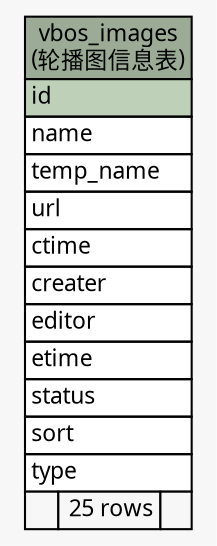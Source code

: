 // dot 2.26.0 on Linux 2.6.32-504.3.3.el6.x86_64
// SchemaSpy rev Unknown
digraph "vbos_images" {
  graph [
    rankdir="RL"
    bgcolor="#f7f7f7"
    nodesep="0.18"
    ranksep="0.46"
    fontname="Microsoft YaHei"
    fontsize="11"
  ];
  node [
    fontname="Microsoft YaHei"
    fontsize="11"
    shape="plaintext"
  ];
  edge [
    arrowsize="0.8"
  ];
  "vbos_images" [
    label=<
    <TABLE BORDER="0" CELLBORDER="1" CELLSPACING="0" BGCOLOR="#ffffff">
      <TR><TD COLSPAN="3" BGCOLOR="#9bab96" ALIGN="CENTER">vbos_images<br/>(轮播图信息表)</TD></TR>
      <TR><TD PORT="id" COLSPAN="3" BGCOLOR="#bed1b8" ALIGN="LEFT">id</TD></TR>
      <TR><TD PORT="name" COLSPAN="3" ALIGN="LEFT">name</TD></TR>
      <TR><TD PORT="temp_name" COLSPAN="3" ALIGN="LEFT">temp_name</TD></TR>
      <TR><TD PORT="url" COLSPAN="3" ALIGN="LEFT">url</TD></TR>
      <TR><TD PORT="ctime" COLSPAN="3" ALIGN="LEFT">ctime</TD></TR>
      <TR><TD PORT="creater" COLSPAN="3" ALIGN="LEFT">creater</TD></TR>
      <TR><TD PORT="editor" COLSPAN="3" ALIGN="LEFT">editor</TD></TR>
      <TR><TD PORT="etime" COLSPAN="3" ALIGN="LEFT">etime</TD></TR>
      <TR><TD PORT="status" COLSPAN="3" ALIGN="LEFT">status</TD></TR>
      <TR><TD PORT="sort" COLSPAN="3" ALIGN="LEFT">sort</TD></TR>
      <TR><TD PORT="type" COLSPAN="3" ALIGN="LEFT">type</TD></TR>
      <TR><TD ALIGN="LEFT" BGCOLOR="#f7f7f7">  </TD><TD ALIGN="RIGHT" BGCOLOR="#f7f7f7">25 rows</TD><TD ALIGN="RIGHT" BGCOLOR="#f7f7f7">  </TD></TR>
    </TABLE>>
    URL="tables/vbos_images.html"
    tooltip="vbos_images"
  ];
}
